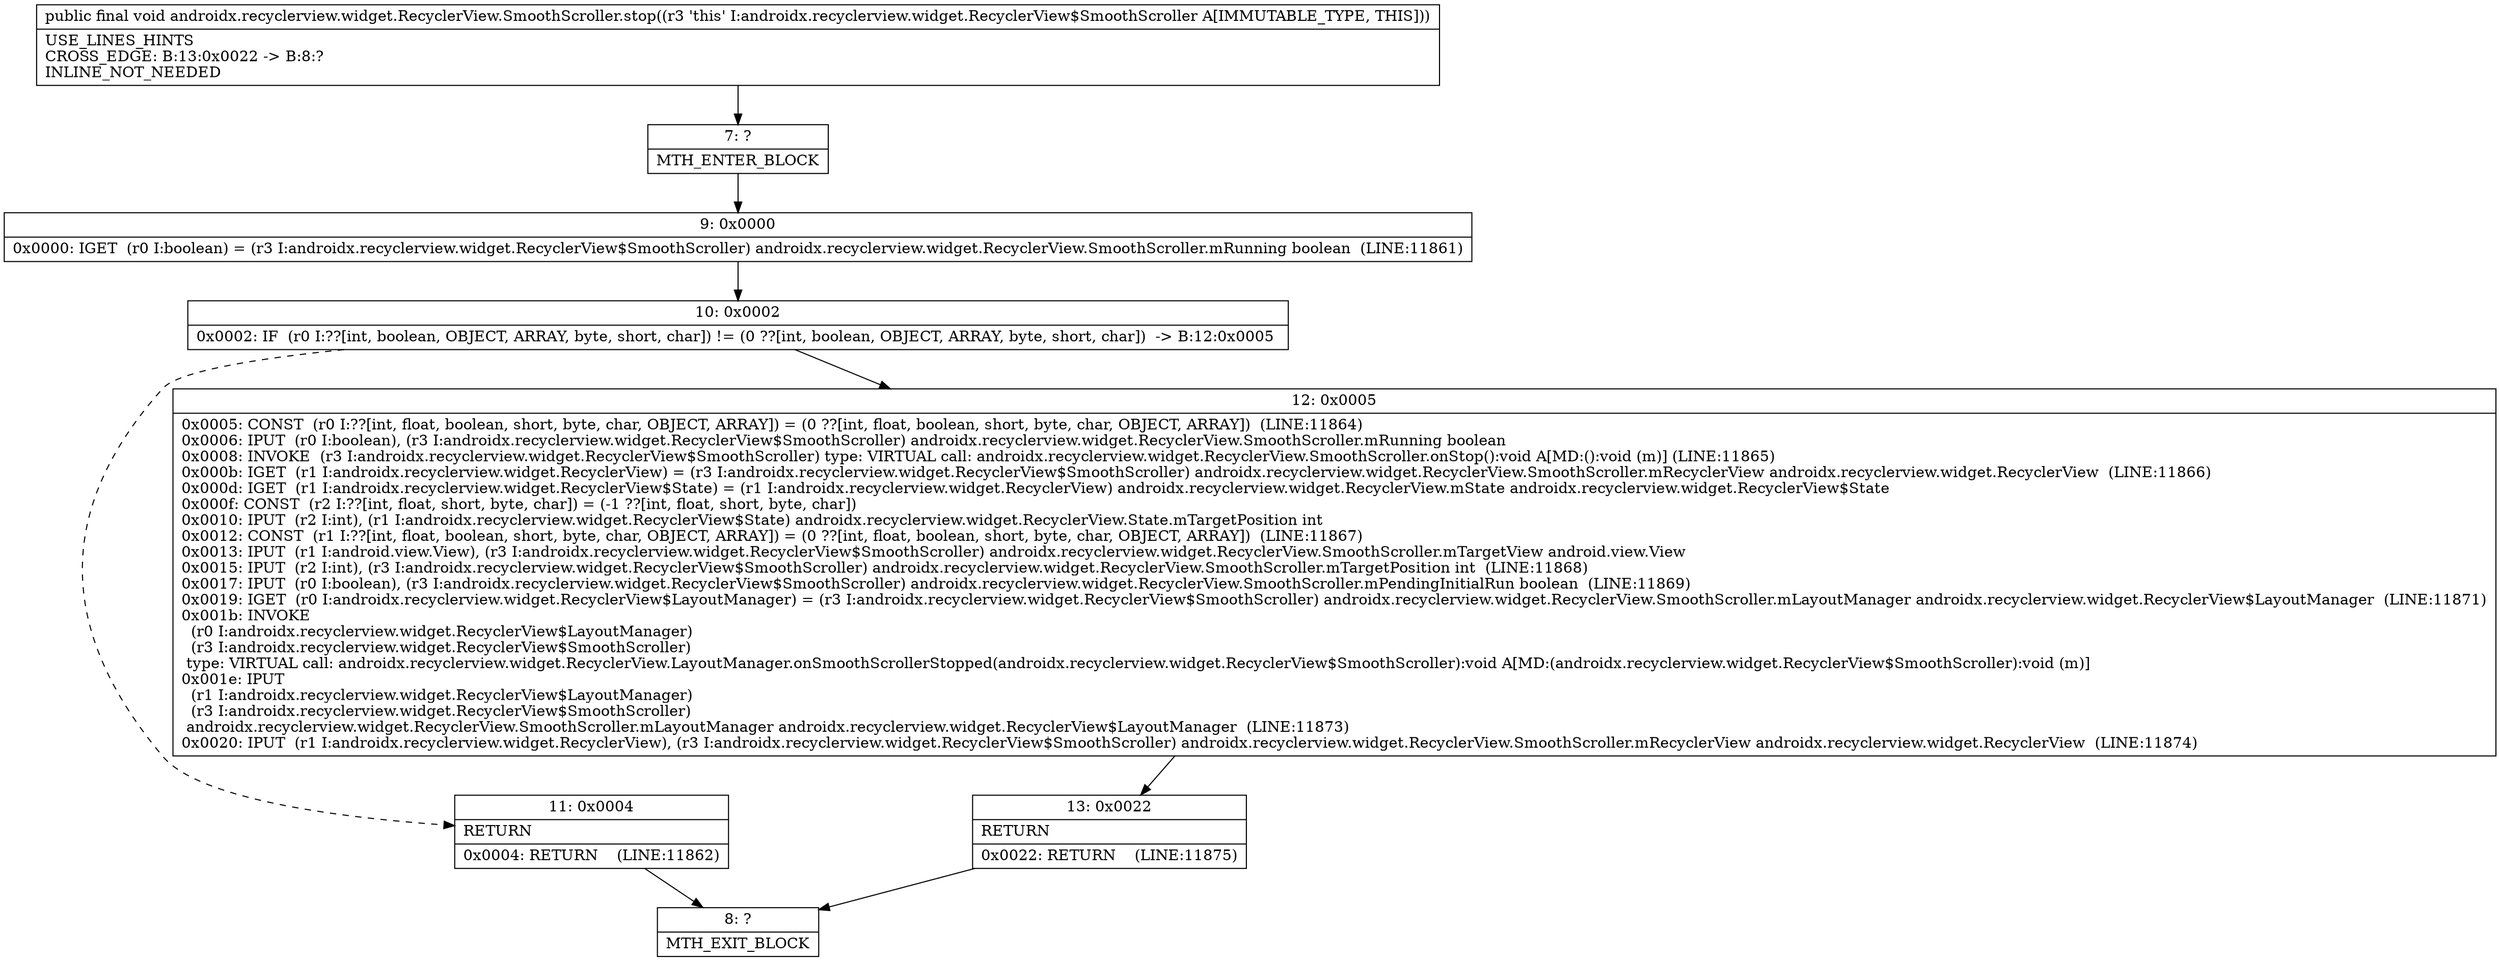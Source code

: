digraph "CFG forandroidx.recyclerview.widget.RecyclerView.SmoothScroller.stop()V" {
Node_7 [shape=record,label="{7\:\ ?|MTH_ENTER_BLOCK\l}"];
Node_9 [shape=record,label="{9\:\ 0x0000|0x0000: IGET  (r0 I:boolean) = (r3 I:androidx.recyclerview.widget.RecyclerView$SmoothScroller) androidx.recyclerview.widget.RecyclerView.SmoothScroller.mRunning boolean  (LINE:11861)\l}"];
Node_10 [shape=record,label="{10\:\ 0x0002|0x0002: IF  (r0 I:??[int, boolean, OBJECT, ARRAY, byte, short, char]) != (0 ??[int, boolean, OBJECT, ARRAY, byte, short, char])  \-\> B:12:0x0005 \l}"];
Node_11 [shape=record,label="{11\:\ 0x0004|RETURN\l|0x0004: RETURN    (LINE:11862)\l}"];
Node_8 [shape=record,label="{8\:\ ?|MTH_EXIT_BLOCK\l}"];
Node_12 [shape=record,label="{12\:\ 0x0005|0x0005: CONST  (r0 I:??[int, float, boolean, short, byte, char, OBJECT, ARRAY]) = (0 ??[int, float, boolean, short, byte, char, OBJECT, ARRAY])  (LINE:11864)\l0x0006: IPUT  (r0 I:boolean), (r3 I:androidx.recyclerview.widget.RecyclerView$SmoothScroller) androidx.recyclerview.widget.RecyclerView.SmoothScroller.mRunning boolean \l0x0008: INVOKE  (r3 I:androidx.recyclerview.widget.RecyclerView$SmoothScroller) type: VIRTUAL call: androidx.recyclerview.widget.RecyclerView.SmoothScroller.onStop():void A[MD:():void (m)] (LINE:11865)\l0x000b: IGET  (r1 I:androidx.recyclerview.widget.RecyclerView) = (r3 I:androidx.recyclerview.widget.RecyclerView$SmoothScroller) androidx.recyclerview.widget.RecyclerView.SmoothScroller.mRecyclerView androidx.recyclerview.widget.RecyclerView  (LINE:11866)\l0x000d: IGET  (r1 I:androidx.recyclerview.widget.RecyclerView$State) = (r1 I:androidx.recyclerview.widget.RecyclerView) androidx.recyclerview.widget.RecyclerView.mState androidx.recyclerview.widget.RecyclerView$State \l0x000f: CONST  (r2 I:??[int, float, short, byte, char]) = (\-1 ??[int, float, short, byte, char]) \l0x0010: IPUT  (r2 I:int), (r1 I:androidx.recyclerview.widget.RecyclerView$State) androidx.recyclerview.widget.RecyclerView.State.mTargetPosition int \l0x0012: CONST  (r1 I:??[int, float, boolean, short, byte, char, OBJECT, ARRAY]) = (0 ??[int, float, boolean, short, byte, char, OBJECT, ARRAY])  (LINE:11867)\l0x0013: IPUT  (r1 I:android.view.View), (r3 I:androidx.recyclerview.widget.RecyclerView$SmoothScroller) androidx.recyclerview.widget.RecyclerView.SmoothScroller.mTargetView android.view.View \l0x0015: IPUT  (r2 I:int), (r3 I:androidx.recyclerview.widget.RecyclerView$SmoothScroller) androidx.recyclerview.widget.RecyclerView.SmoothScroller.mTargetPosition int  (LINE:11868)\l0x0017: IPUT  (r0 I:boolean), (r3 I:androidx.recyclerview.widget.RecyclerView$SmoothScroller) androidx.recyclerview.widget.RecyclerView.SmoothScroller.mPendingInitialRun boolean  (LINE:11869)\l0x0019: IGET  (r0 I:androidx.recyclerview.widget.RecyclerView$LayoutManager) = (r3 I:androidx.recyclerview.widget.RecyclerView$SmoothScroller) androidx.recyclerview.widget.RecyclerView.SmoothScroller.mLayoutManager androidx.recyclerview.widget.RecyclerView$LayoutManager  (LINE:11871)\l0x001b: INVOKE  \l  (r0 I:androidx.recyclerview.widget.RecyclerView$LayoutManager)\l  (r3 I:androidx.recyclerview.widget.RecyclerView$SmoothScroller)\l type: VIRTUAL call: androidx.recyclerview.widget.RecyclerView.LayoutManager.onSmoothScrollerStopped(androidx.recyclerview.widget.RecyclerView$SmoothScroller):void A[MD:(androidx.recyclerview.widget.RecyclerView$SmoothScroller):void (m)]\l0x001e: IPUT  \l  (r1 I:androidx.recyclerview.widget.RecyclerView$LayoutManager)\l  (r3 I:androidx.recyclerview.widget.RecyclerView$SmoothScroller)\l androidx.recyclerview.widget.RecyclerView.SmoothScroller.mLayoutManager androidx.recyclerview.widget.RecyclerView$LayoutManager  (LINE:11873)\l0x0020: IPUT  (r1 I:androidx.recyclerview.widget.RecyclerView), (r3 I:androidx.recyclerview.widget.RecyclerView$SmoothScroller) androidx.recyclerview.widget.RecyclerView.SmoothScroller.mRecyclerView androidx.recyclerview.widget.RecyclerView  (LINE:11874)\l}"];
Node_13 [shape=record,label="{13\:\ 0x0022|RETURN\l|0x0022: RETURN    (LINE:11875)\l}"];
MethodNode[shape=record,label="{public final void androidx.recyclerview.widget.RecyclerView.SmoothScroller.stop((r3 'this' I:androidx.recyclerview.widget.RecyclerView$SmoothScroller A[IMMUTABLE_TYPE, THIS]))  | USE_LINES_HINTS\lCROSS_EDGE: B:13:0x0022 \-\> B:8:?\lINLINE_NOT_NEEDED\l}"];
MethodNode -> Node_7;Node_7 -> Node_9;
Node_9 -> Node_10;
Node_10 -> Node_11[style=dashed];
Node_10 -> Node_12;
Node_11 -> Node_8;
Node_12 -> Node_13;
Node_13 -> Node_8;
}

